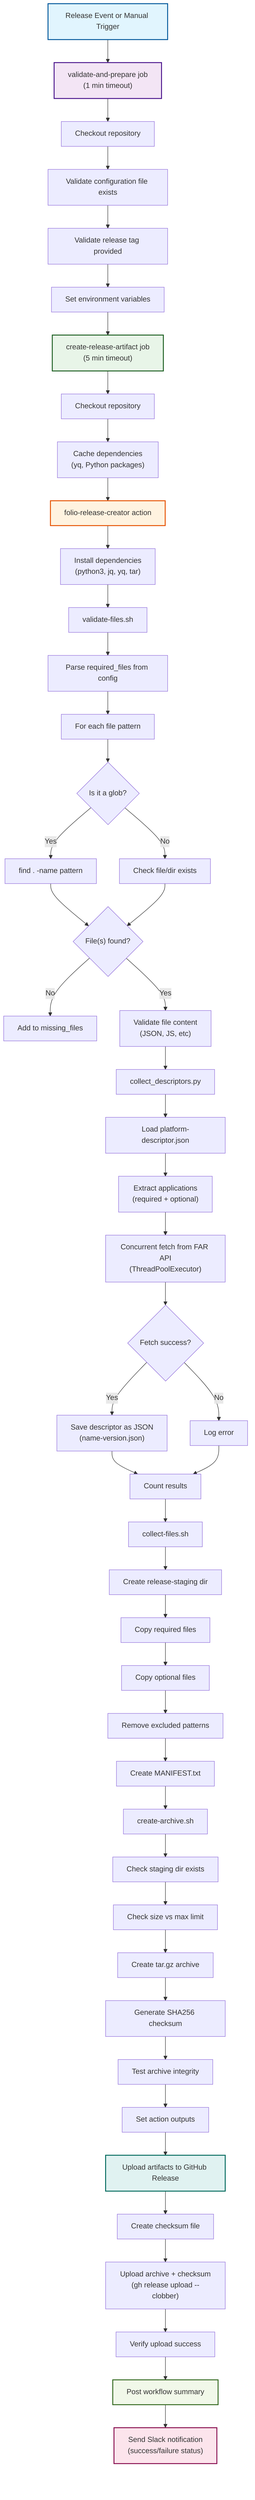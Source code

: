 flowchart TD
  A["Release Event or Manual Trigger"] --> B["validate-and-prepare job<br/>(1 min timeout)"]
  B --> B1["Checkout repository"]
  B1 --> B2["Validate configuration file exists"]
  B2 --> B3["Validate release tag provided"]
  B3 --> B4["Set environment variables"]
  B4 --> C["create-release-artifact job<br/>(5 min timeout)"]

  C --> C1["Checkout repository"]
  C1 --> C2["Cache dependencies<br/>(yq, Python packages)"]
  C2 --> C3["folio-release-creator action"]
  
  C3 --> C3a["Install dependencies<br/>(python3, jq, yq, tar)"]
  C3a --> C3b["validate-files.sh"]
  C3b --> C3c["Parse required_files from config"]
  C3c --> C3d["For each file pattern"]
  C3d --> C3e{"Is it a glob?"}
  C3e -- Yes --> C3f["find . -name pattern"]
  C3e -- No --> C3g["Check file/dir exists"]
  C3f --> C3h{"File(s) found?"}
  C3g --> C3h
  C3h -- No --> C3i["Add to missing_files"]
  C3h -- Yes --> C3j["Validate file content<br/>(JSON, JS, etc)"]
  C3j --> C4["collect_descriptors.py"]

  C4 --> C4a["Load platform-descriptor.json"]
  C4a --> C4b["Extract applications<br/>(required + optional)"]
  C4b --> C4c["Concurrent fetch from FAR API<br/>(ThreadPoolExecutor)"]
  C4c --> C4d{"Fetch success?"}
  C4d -- Yes --> C4e["Save descriptor as JSON<br/>(name-version.json)"]
  C4d -- No --> C4f["Log error"]
  C4e --> C4g["Count results"]
  C4f --> C4g
  C4g --> C5["collect-files.sh"]

  C5 --> C5a["Create release-staging dir"]
  C5a --> C5b["Copy required files"]
  C5b --> C5c["Copy optional files"]
  C5c --> C5d["Remove excluded patterns"]
  C5d --> C5e["Create MANIFEST.txt"]
  C5e --> C6["create-archive.sh"]

  C6 --> C6a["Check staging dir exists"]
  C6a --> C6b["Check size vs max limit"]
  C6b --> C6c["Create tar.gz archive"]
  C6c --> C6d["Generate SHA256 checksum"]
  C6d --> C6e["Test archive integrity"]
  C6e --> C6f["Set action outputs"]
  C6f --> D["Upload artifacts to GitHub Release"]

  D --> D1["Create checksum file"]
  D1 --> D2["Upload archive + checksum<br/>(gh release upload --clobber)"]
  D2 --> D3["Verify upload success"]
  D3 --> E["Post workflow summary"]
  E --> F["Send Slack notification<br/>(success/failure status)"]

  style A fill:#e1f5fe,stroke:#01579b,stroke-width:2px
  style B fill:#f3e5f5,stroke:#4a148c,stroke-width:2px
  style C fill:#e8f5e8,stroke:#1b5e20,stroke-width:2px
  style C3 fill:#fff3e0,stroke:#e65100,stroke-width:2px
  style D fill:#e0f2f1,stroke:#00695c,stroke-width:2px
  style E fill:#f1f8e9,stroke:#33691e,stroke-width:2px
  style F fill:#fce4ec,stroke:#880e4f,stroke-width:2px